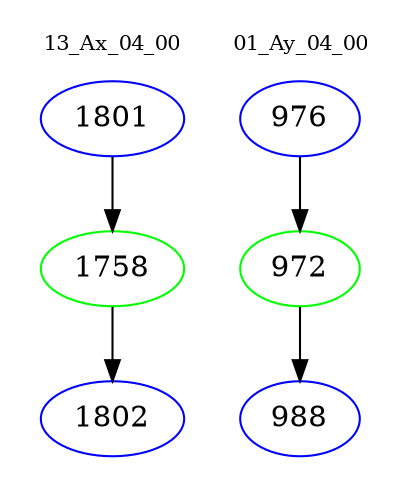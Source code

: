 digraph{
subgraph cluster_0 {
color = white
label = "13_Ax_04_00";
fontsize=10;
T0_1801 [label="1801", color="blue"]
T0_1801 -> T0_1758 [color="black"]
T0_1758 [label="1758", color="green"]
T0_1758 -> T0_1802 [color="black"]
T0_1802 [label="1802", color="blue"]
}
subgraph cluster_1 {
color = white
label = "01_Ay_04_00";
fontsize=10;
T1_976 [label="976", color="blue"]
T1_976 -> T1_972 [color="black"]
T1_972 [label="972", color="green"]
T1_972 -> T1_988 [color="black"]
T1_988 [label="988", color="blue"]
}
}
